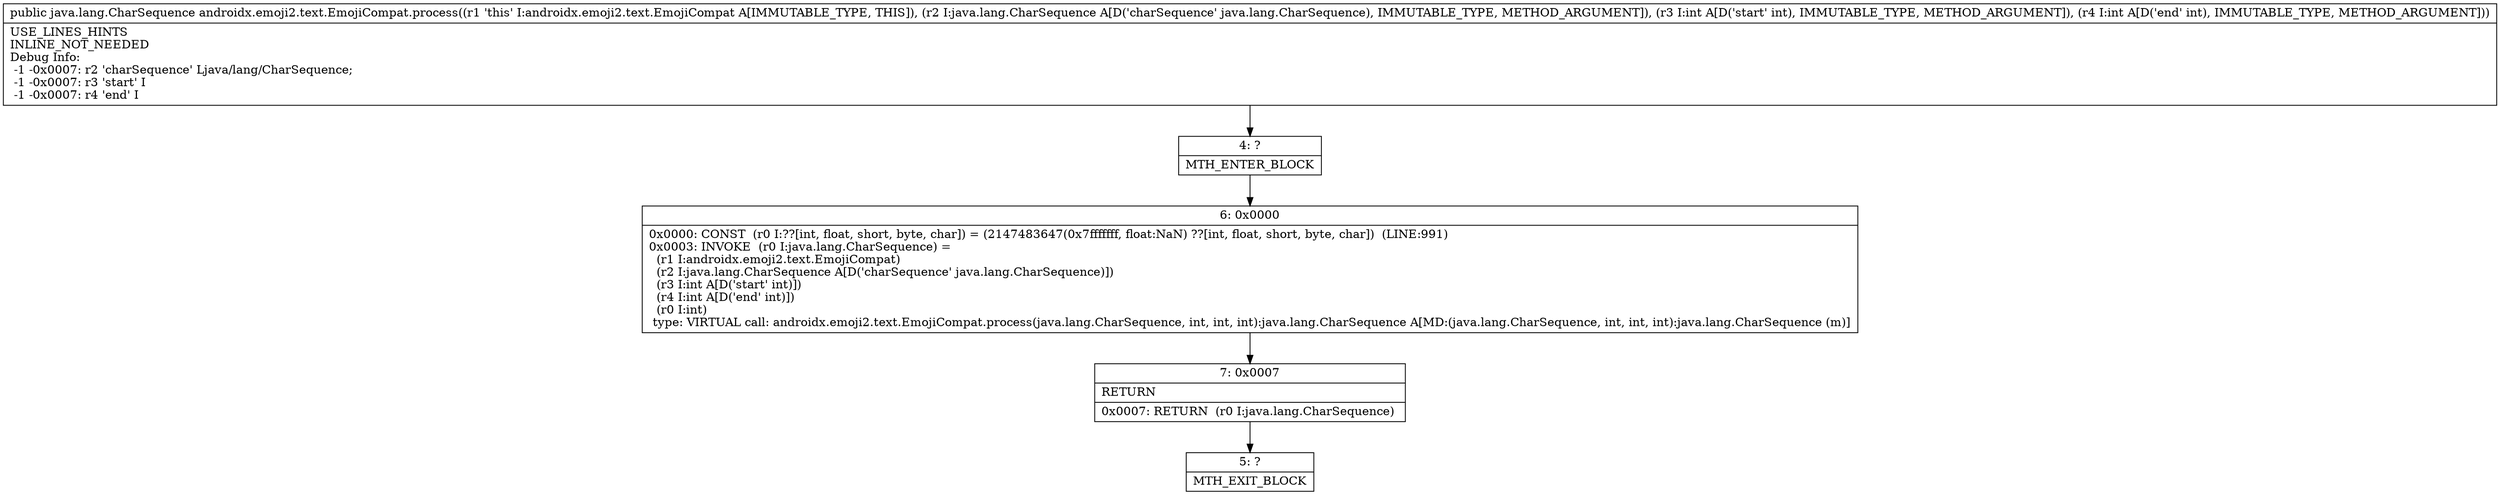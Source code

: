digraph "CFG forandroidx.emoji2.text.EmojiCompat.process(Ljava\/lang\/CharSequence;II)Ljava\/lang\/CharSequence;" {
Node_4 [shape=record,label="{4\:\ ?|MTH_ENTER_BLOCK\l}"];
Node_6 [shape=record,label="{6\:\ 0x0000|0x0000: CONST  (r0 I:??[int, float, short, byte, char]) = (2147483647(0x7fffffff, float:NaN) ??[int, float, short, byte, char])  (LINE:991)\l0x0003: INVOKE  (r0 I:java.lang.CharSequence) = \l  (r1 I:androidx.emoji2.text.EmojiCompat)\l  (r2 I:java.lang.CharSequence A[D('charSequence' java.lang.CharSequence)])\l  (r3 I:int A[D('start' int)])\l  (r4 I:int A[D('end' int)])\l  (r0 I:int)\l type: VIRTUAL call: androidx.emoji2.text.EmojiCompat.process(java.lang.CharSequence, int, int, int):java.lang.CharSequence A[MD:(java.lang.CharSequence, int, int, int):java.lang.CharSequence (m)]\l}"];
Node_7 [shape=record,label="{7\:\ 0x0007|RETURN\l|0x0007: RETURN  (r0 I:java.lang.CharSequence) \l}"];
Node_5 [shape=record,label="{5\:\ ?|MTH_EXIT_BLOCK\l}"];
MethodNode[shape=record,label="{public java.lang.CharSequence androidx.emoji2.text.EmojiCompat.process((r1 'this' I:androidx.emoji2.text.EmojiCompat A[IMMUTABLE_TYPE, THIS]), (r2 I:java.lang.CharSequence A[D('charSequence' java.lang.CharSequence), IMMUTABLE_TYPE, METHOD_ARGUMENT]), (r3 I:int A[D('start' int), IMMUTABLE_TYPE, METHOD_ARGUMENT]), (r4 I:int A[D('end' int), IMMUTABLE_TYPE, METHOD_ARGUMENT]))  | USE_LINES_HINTS\lINLINE_NOT_NEEDED\lDebug Info:\l  \-1 \-0x0007: r2 'charSequence' Ljava\/lang\/CharSequence;\l  \-1 \-0x0007: r3 'start' I\l  \-1 \-0x0007: r4 'end' I\l}"];
MethodNode -> Node_4;Node_4 -> Node_6;
Node_6 -> Node_7;
Node_7 -> Node_5;
}

